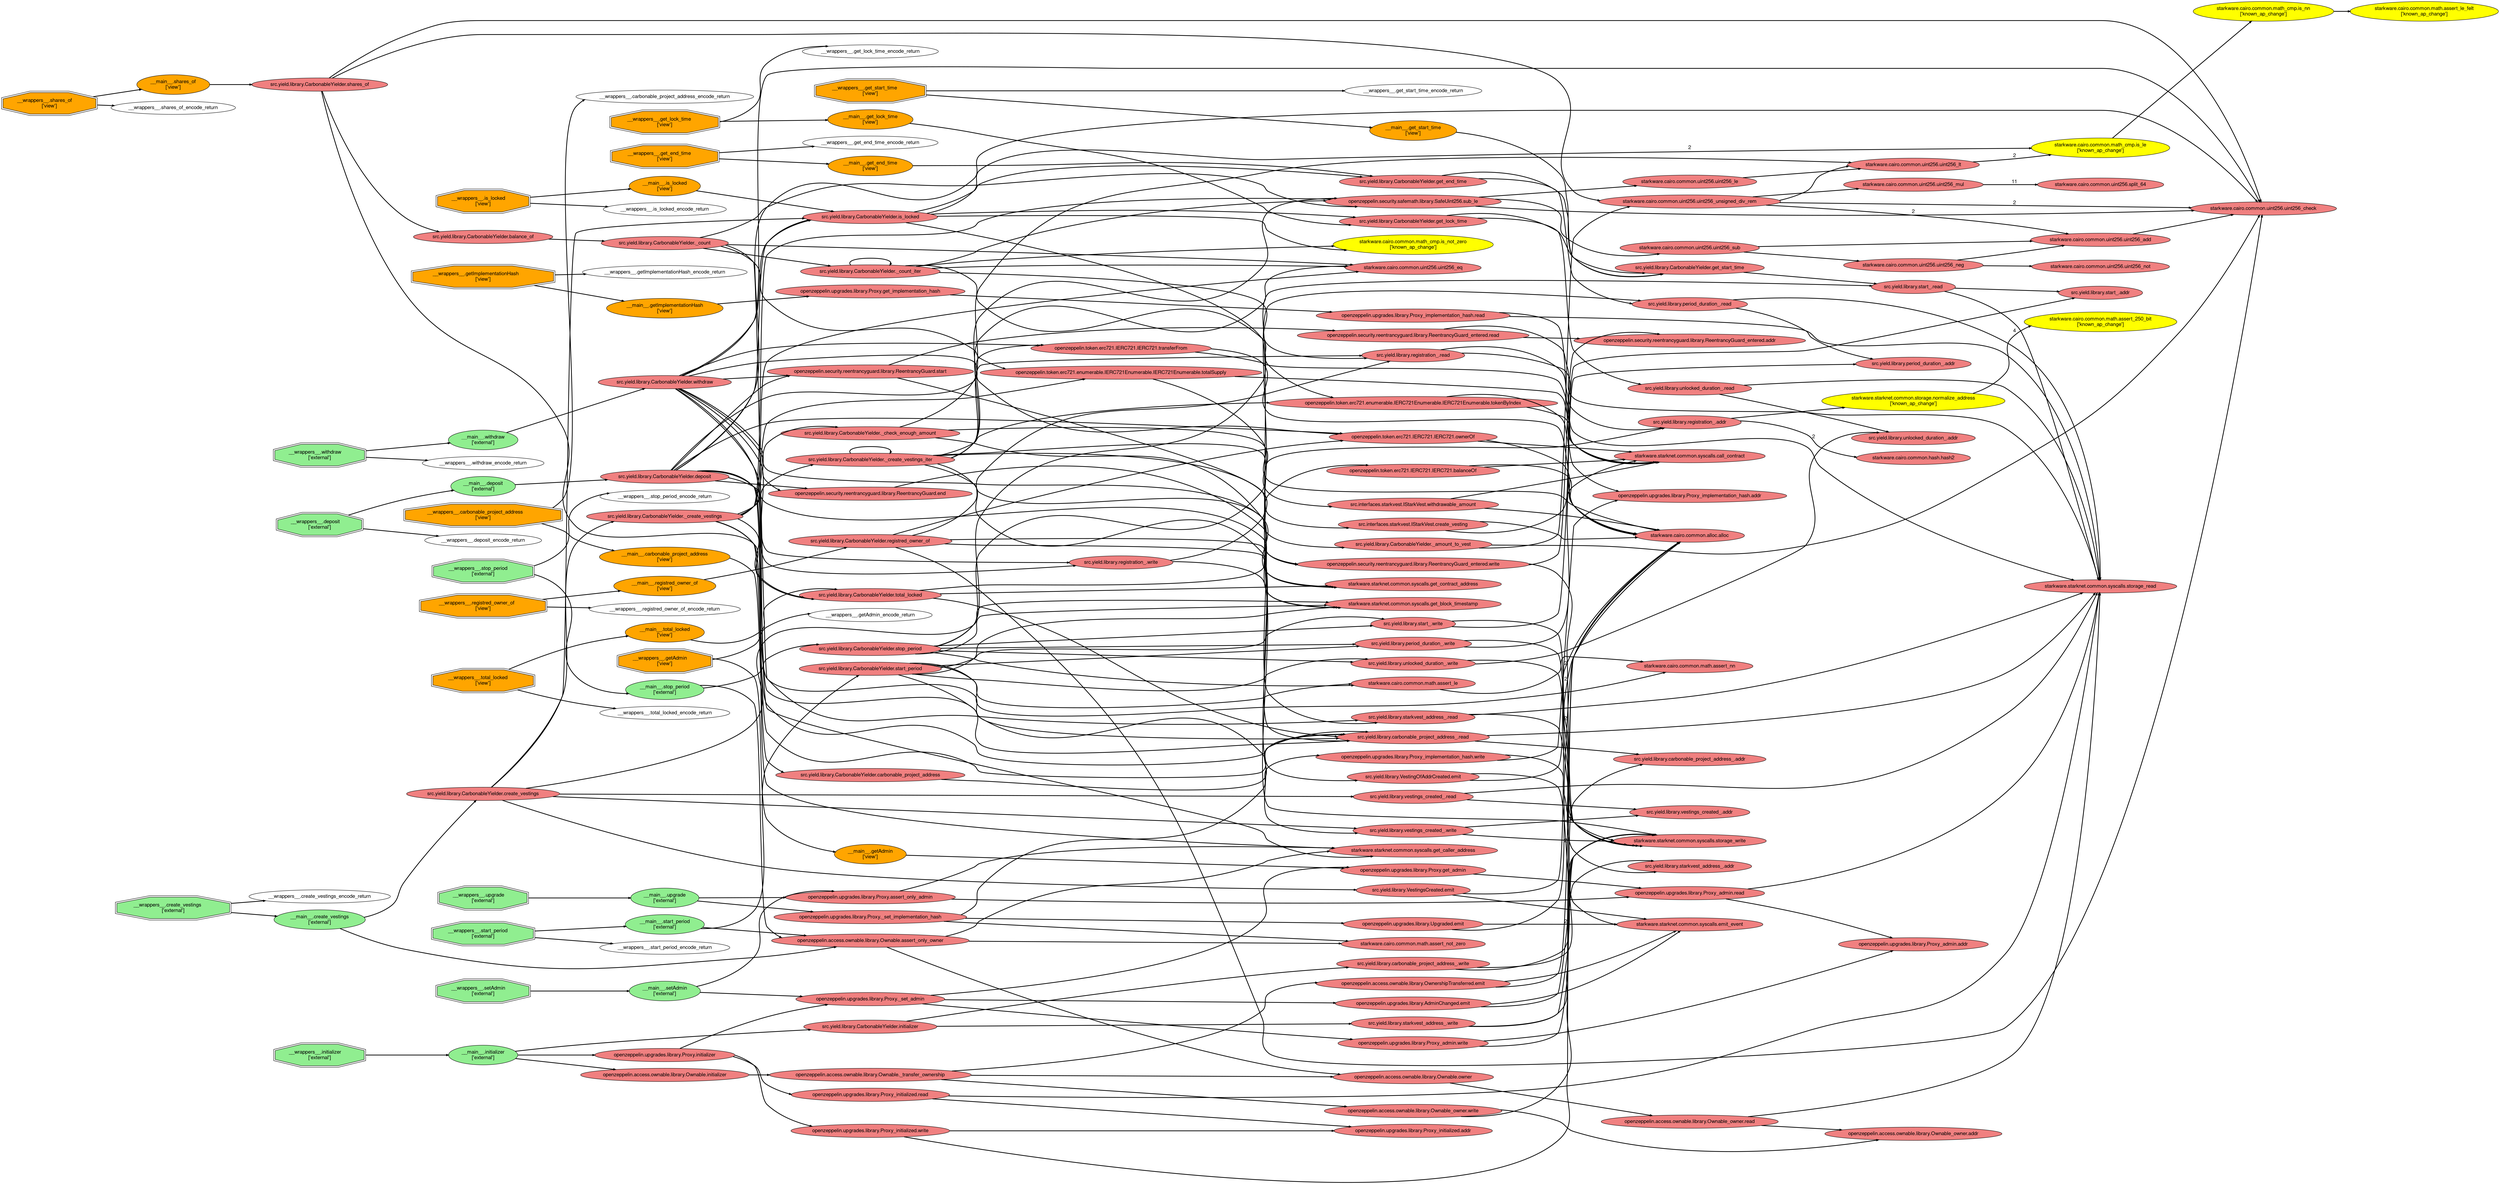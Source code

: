 // Call flow graph
digraph CarbonableYielder {
	graph [fontname="Helvetica,Arial,sans-serif" fontsize=20 layout=dot newrank=true rankdir=LR]
	node [fontname="Helvetica,Arial,sans-serif" pencolor="#00000044" shape="rect, plaintext" style=filled]
	edge [arrowsize=0.5 fontname="Helvetica,Arial,sans-serif" labeldistance=3 labelfontcolor="#00000080" penwidth=2]
	0 [label="starkware.cairo.common.alloc.alloc" color="" fillcolor=lightcoral shape=oval style=filled]
	3 [label="starkware.cairo.common.hash.hash2" color="" fillcolor=lightcoral shape=oval style=filled]
	9 [label="starkware.cairo.common.math.assert_not_zero" color="" fillcolor=lightcoral shape=oval style=filled]
	14 [label="starkware.cairo.common.math.assert_nn" color="" fillcolor=lightcoral shape=oval style=filled]
	18 [label="starkware.cairo.common.math.assert_le" color="" fillcolor=lightcoral shape=oval style=filled]
	23 [label="starkware.cairo.common.math.assert_250_bit\l['known_ap_change']" color="" fillcolor=yellow shape=oval style=filled]
	36 [label="starkware.cairo.common.math.assert_le_felt\l['known_ap_change']" color="" fillcolor=yellow shape=oval style=filled]
	81 [label="starkware.starknet.common.storage.normalize_address\l['known_ap_change']" color="" fillcolor=yellow shape=oval style=filled]
	121 [label="starkware.starknet.common.syscalls.call_contract" color="" fillcolor=lightcoral shape=oval style=filled]
	133 [label="starkware.starknet.common.syscalls.get_caller_address" color="" fillcolor=lightcoral shape=oval style=filled]
	140 [label="starkware.starknet.common.syscalls.get_contract_address" color="" fillcolor=lightcoral shape=oval style=filled]
	147 [label="starkware.starknet.common.syscalls.get_block_timestamp" color="" fillcolor=lightcoral shape=oval style=filled]
	154 [label="starkware.starknet.common.syscalls.storage_read" color="" fillcolor=lightcoral shape=oval style=filled]
	162 [label="starkware.starknet.common.syscalls.storage_write" color="" fillcolor=lightcoral shape=oval style=filled]
	170 [label="starkware.starknet.common.syscalls.emit_event" color="" fillcolor=lightcoral shape=oval style=filled]
	180 [label="starkware.cairo.common.math_cmp.is_not_zero\l['known_ap_change']" color="" fillcolor=yellow shape=oval style=filled]
	188 [label="starkware.cairo.common.math_cmp.is_nn\l['known_ap_change']" color="" fillcolor=yellow shape=oval style=filled]
	221 [label="starkware.cairo.common.math_cmp.is_le\l['known_ap_change']" color="" fillcolor=yellow shape=oval style=filled]
	226 [label="starkware.cairo.common.uint256.uint256_check" color="" fillcolor=lightcoral shape=oval style=filled]
	231 [label="starkware.cairo.common.uint256.uint256_add" color="" fillcolor=lightcoral shape=oval style=filled]
	253 [label="starkware.cairo.common.uint256.split_64" color="" fillcolor=lightcoral shape=oval style=filled]
	269 [label="starkware.cairo.common.uint256.uint256_mul" color="" fillcolor=lightcoral shape=oval style=filled]
	357 [label="starkware.cairo.common.uint256.uint256_lt" color="" fillcolor=lightcoral shape=oval style=filled]
	374 [label="starkware.cairo.common.uint256.uint256_le" color="" fillcolor=lightcoral shape=oval style=filled]
	386 [label="starkware.cairo.common.uint256.uint256_unsigned_div_rem" color="" fillcolor=lightcoral shape=oval style=filled]
	446 [label="starkware.cairo.common.uint256.uint256_not" color="" fillcolor=lightcoral shape=oval style=filled]
	454 [label="starkware.cairo.common.uint256.uint256_neg" color="" fillcolor=lightcoral shape=oval style=filled]
	469 [label="starkware.cairo.common.uint256.uint256_sub" color="" fillcolor=lightcoral shape=oval style=filled]
	485 [label="starkware.cairo.common.uint256.uint256_eq" color="" fillcolor=lightcoral shape=oval style=filled]
	507 [label="openzeppelin.access.ownable.library.OwnershipTransferred.emit" color="" fillcolor=lightcoral shape=oval style=filled]
	532 [label="openzeppelin.access.ownable.library.Ownable_owner.addr" color="" fillcolor=lightcoral shape=oval style=filled]
	537 [label="openzeppelin.access.ownable.library.Ownable_owner.read" color="" fillcolor=lightcoral shape=oval style=filled]
	550 [label="openzeppelin.access.ownable.library.Ownable_owner.write" color="" fillcolor=lightcoral shape=oval style=filled]
	562 [label="openzeppelin.access.ownable.library.Ownable.initializer" color="" fillcolor=lightcoral shape=oval style=filled]
	569 [label="openzeppelin.access.ownable.library.Ownable.assert_only_owner" color="" fillcolor=lightcoral shape=oval style=filled]
	584 [label="openzeppelin.access.ownable.library.Ownable.owner" color="" fillcolor=lightcoral shape=oval style=filled]
	590 [label="openzeppelin.access.ownable.library.Ownable._transfer_ownership" color="" fillcolor=lightcoral shape=oval style=filled]
	611 [label="openzeppelin.upgrades.library.Upgraded.emit" color="" fillcolor=lightcoral shape=oval style=filled]
	635 [label="openzeppelin.upgrades.library.AdminChanged.emit" color="" fillcolor=lightcoral shape=oval style=filled]
	660 [label="openzeppelin.upgrades.library.Proxy_implementation_hash.addr" color="" fillcolor=lightcoral shape=oval style=filled]
	665 [label="openzeppelin.upgrades.library.Proxy_implementation_hash.read" color="" fillcolor=lightcoral shape=oval style=filled]
	678 [label="openzeppelin.upgrades.library.Proxy_implementation_hash.write" color="" fillcolor=lightcoral shape=oval style=filled]
	690 [label="openzeppelin.upgrades.library.Proxy_admin.addr" color="" fillcolor=lightcoral shape=oval style=filled]
	695 [label="openzeppelin.upgrades.library.Proxy_admin.read" color="" fillcolor=lightcoral shape=oval style=filled]
	708 [label="openzeppelin.upgrades.library.Proxy_admin.write" color="" fillcolor=lightcoral shape=oval style=filled]
	720 [label="openzeppelin.upgrades.library.Proxy_initialized.addr" color="" fillcolor=lightcoral shape=oval style=filled]
	725 [label="openzeppelin.upgrades.library.Proxy_initialized.read" color="" fillcolor=lightcoral shape=oval style=filled]
	738 [label="openzeppelin.upgrades.library.Proxy_initialized.write" color="" fillcolor=lightcoral shape=oval style=filled]
	750 [label="openzeppelin.upgrades.library.Proxy.initializer" color="" fillcolor=lightcoral shape=oval style=filled]
	768 [label="openzeppelin.upgrades.library.Proxy.assert_only_admin" color="" fillcolor=lightcoral shape=oval style=filled]
	781 [label="openzeppelin.upgrades.library.Proxy.get_implementation_hash" color="" fillcolor=lightcoral shape=oval style=filled]
	787 [label="openzeppelin.upgrades.library.Proxy.get_admin" color="" fillcolor=lightcoral shape=oval style=filled]
	793 [label="openzeppelin.upgrades.library.Proxy._set_admin" color="" fillcolor=lightcoral shape=oval style=filled]
	814 [label="openzeppelin.upgrades.library.Proxy._set_implementation_hash" color="" fillcolor=lightcoral shape=oval style=filled]
	832 [label="openzeppelin.security.safemath.library.SafeUint256.sub_le" color="" fillcolor=lightcoral shape=oval style=filled]
	859 [label="openzeppelin.token.erc721.IERC721.IERC721.balanceOf" color="" fillcolor=lightcoral shape=oval style=filled]
	883 [label="openzeppelin.token.erc721.IERC721.IERC721.ownerOf" color="" fillcolor=lightcoral shape=oval style=filled]
	907 [label="openzeppelin.token.erc721.IERC721.IERC721.transferFrom" color="" fillcolor=lightcoral shape=oval style=filled]
	929 [label="openzeppelin.token.erc721.enumerable.IERC721Enumerable.IERC721Enumerable.totalSupply" color="" fillcolor=lightcoral shape=oval style=filled]
	950 [label="openzeppelin.token.erc721.enumerable.IERC721Enumerable.IERC721Enumerable.tokenByIndex" color="" fillcolor=lightcoral shape=oval style=filled]
	975 [label="openzeppelin.security.reentrancyguard.library.ReentrancyGuard_entered.addr" color="" fillcolor=lightcoral shape=oval style=filled]
	980 [label="openzeppelin.security.reentrancyguard.library.ReentrancyGuard_entered.read" color="" fillcolor=lightcoral shape=oval style=filled]
	993 [label="openzeppelin.security.reentrancyguard.library.ReentrancyGuard_entered.write" color="" fillcolor=lightcoral shape=oval style=filled]
	1005 [label="openzeppelin.security.reentrancyguard.library.ReentrancyGuard.start" color="" fillcolor=lightcoral shape=oval style=filled]
	1020 [label="openzeppelin.security.reentrancyguard.library.ReentrancyGuard.end" color="" fillcolor=lightcoral shape=oval style=filled]
	1028 [label="src.interfaces.starkvest.IStarkVest.withdrawable_amount" color="" fillcolor=lightcoral shape=oval style=filled]
	1049 [label="src.interfaces.starkvest.IStarkVest.create_vesting" color="" fillcolor=lightcoral shape=oval style=filled]
	1079 [label="src.yield.library.VestingsCreated.emit" color="" fillcolor=lightcoral shape=oval style=filled]
	1104 [label="src.yield.library.VestingOfAddrCreated.emit" color="" fillcolor=lightcoral shape=oval style=filled]
	1130 [label="src.yield.library.carbonable_project_address_.addr" color="" fillcolor=lightcoral shape=oval style=filled]
	1135 [label="src.yield.library.carbonable_project_address_.read" color="" fillcolor=lightcoral shape=oval style=filled]
	1148 [label="src.yield.library.carbonable_project_address_.write" color="" fillcolor=lightcoral shape=oval style=filled]
	1160 [label="src.yield.library.starkvest_address_.addr" color="" fillcolor=lightcoral shape=oval style=filled]
	1165 [label="src.yield.library.starkvest_address_.read" color="" fillcolor=lightcoral shape=oval style=filled]
	1178 [label="src.yield.library.starkvest_address_.write" color="" fillcolor=lightcoral shape=oval style=filled]
	1190 [label="src.yield.library.start_.addr" color="" fillcolor=lightcoral shape=oval style=filled]
	1195 [label="src.yield.library.start_.read" color="" fillcolor=lightcoral shape=oval style=filled]
	1208 [label="src.yield.library.start_.write" color="" fillcolor=lightcoral shape=oval style=filled]
	1220 [label="src.yield.library.unlocked_duration_.addr" color="" fillcolor=lightcoral shape=oval style=filled]
	1225 [label="src.yield.library.unlocked_duration_.read" color="" fillcolor=lightcoral shape=oval style=filled]
	1238 [label="src.yield.library.unlocked_duration_.write" color="" fillcolor=lightcoral shape=oval style=filled]
	1250 [label="src.yield.library.period_duration_.addr" color="" fillcolor=lightcoral shape=oval style=filled]
	1255 [label="src.yield.library.period_duration_.read" color="" fillcolor=lightcoral shape=oval style=filled]
	1268 [label="src.yield.library.period_duration_.write" color="" fillcolor=lightcoral shape=oval style=filled]
	1280 [label="src.yield.library.registration_.addr" color="" fillcolor=lightcoral shape=oval style=filled]
	1297 [label="src.yield.library.registration_.read" color="" fillcolor=lightcoral shape=oval style=filled]
	1312 [label="src.yield.library.registration_.write" color="" fillcolor=lightcoral shape=oval style=filled]
	1326 [label="src.yield.library.vestings_created_.addr" color="" fillcolor=lightcoral shape=oval style=filled]
	1331 [label="src.yield.library.vestings_created_.read" color="" fillcolor=lightcoral shape=oval style=filled]
	1344 [label="src.yield.library.vestings_created_.write" color="" fillcolor=lightcoral shape=oval style=filled]
	1356 [label="src.yield.library.CarbonableYielder.initializer" color="" fillcolor=lightcoral shape=oval style=filled]
	1366 [label="src.yield.library.CarbonableYielder.carbonable_project_address" color="" fillcolor=lightcoral shape=oval style=filled]
	1372 [label="src.yield.library.CarbonableYielder.get_start_time" color="" fillcolor=lightcoral shape=oval style=filled]
	1378 [label="src.yield.library.CarbonableYielder.get_lock_time" color="" fillcolor=lightcoral shape=oval style=filled]
	1393 [label="src.yield.library.CarbonableYielder.get_end_time" color="" fillcolor=lightcoral shape=oval style=filled]
	1408 [label="src.yield.library.CarbonableYielder.is_locked" color="" fillcolor=lightcoral shape=oval style=filled]
	1443 [label="src.yield.library.CarbonableYielder.total_locked" color="" fillcolor=lightcoral shape=oval style=filled]
	1463 [label="src.yield.library.CarbonableYielder.shares_of" color="" fillcolor=lightcoral shape=oval style=filled]
	1497 [label="src.yield.library.CarbonableYielder.balance_of" color="" fillcolor=lightcoral shape=oval style=filled]
	1506 [label="src.yield.library.CarbonableYielder.registred_owner_of" color="" fillcolor=lightcoral shape=oval style=filled]
	1535 [label="src.yield.library.CarbonableYielder.start_period" color="" fillcolor=lightcoral shape=oval style=filled]
	1565 [label="src.yield.library.CarbonableYielder.stop_period" color="" fillcolor=lightcoral shape=oval style=filled]
	1601 [label="src.yield.library.CarbonableYielder.deposit" color="" fillcolor=lightcoral shape=oval style=filled]
	1656 [label="src.yield.library.CarbonableYielder.withdraw" color="" fillcolor=lightcoral shape=oval style=filled]
	1712 [label="src.yield.library.CarbonableYielder.create_vestings" color="" fillcolor=lightcoral shape=oval style=filled]
	1758 [label="src.yield.library.CarbonableYielder._count" color="" fillcolor=lightcoral shape=oval style=filled]
	1813 [label="src.yield.library.CarbonableYielder._count_iter" color="" fillcolor=lightcoral shape=oval style=filled]
	1878 [label="src.yield.library.CarbonableYielder._create_vestings" color="" fillcolor=lightcoral shape=oval style=filled]
	1959 [label="src.yield.library.CarbonableYielder._check_enough_amount" color="" fillcolor=lightcoral shape=oval style=filled]
	1982 [label="src.yield.library.CarbonableYielder._create_vestings_iter" color="" fillcolor=lightcoral shape=oval style=filled]
	2089 [label="src.yield.library.CarbonableYielder._amount_to_vest" color="" fillcolor=lightcoral shape=oval style=filled]
	2108 [label="__main__.initializer\l['external']" color="" fillcolor=lightgreen shape=oval style=filled]
	2122 [label="__wrappers__.initializer\l['external']" color="" fillcolor=lightgreen shape=doubleoctagon style=filled]
	2143 [label="__main__.getImplementationHash\l['view']" color="" fillcolor=orange shape=oval style=filled]
	2149 [label="__wrappers__.getImplementationHash_encode_return" color="" fillcolor=white shape=oval style=solid]
	2158 [label="__wrappers__.getImplementationHash\l['view']" color="" fillcolor=orange shape=doubleoctagon style=filled]
	2173 [label="__main__.getAdmin\l['view']" color="" fillcolor=orange shape=oval style=filled]
	2179 [label="__wrappers__.getAdmin_encode_return" color="" fillcolor=white shape=oval style=solid]
	2188 [label="__wrappers__.getAdmin\l['view']" color="" fillcolor=orange shape=doubleoctagon style=filled]
	2203 [label="__main__.upgrade\l['external']" color="" fillcolor=lightgreen shape=oval style=filled]
	2212 [label="__wrappers__.upgrade\l['external']" color="" fillcolor=lightgreen shape=doubleoctagon style=filled]
	2230 [label="__main__.setAdmin\l['external']" color="" fillcolor=lightgreen shape=oval style=filled]
	2239 [label="__wrappers__.setAdmin\l['external']" color="" fillcolor=lightgreen shape=doubleoctagon style=filled]
	2257 [label="__main__.carbonable_project_address\l['view']" color="" fillcolor=orange shape=oval style=filled]
	2263 [label="__wrappers__.carbonable_project_address_encode_return" color="" fillcolor=white shape=oval style=solid]
	2272 [label="__wrappers__.carbonable_project_address\l['view']" color="" fillcolor=orange shape=doubleoctagon style=filled]
	2287 [label="__main__.get_start_time\l['view']" color="" fillcolor=orange shape=oval style=filled]
	2293 [label="__wrappers__.get_start_time_encode_return" color="" fillcolor=white shape=oval style=solid]
	2302 [label="__wrappers__.get_start_time\l['view']" color="" fillcolor=orange shape=doubleoctagon style=filled]
	2317 [label="__main__.get_lock_time\l['view']" color="" fillcolor=orange shape=oval style=filled]
	2323 [label="__wrappers__.get_lock_time_encode_return" color="" fillcolor=white shape=oval style=solid]
	2332 [label="__wrappers__.get_lock_time\l['view']" color="" fillcolor=orange shape=doubleoctagon style=filled]
	2347 [label="__main__.get_end_time\l['view']" color="" fillcolor=orange shape=oval style=filled]
	2353 [label="__wrappers__.get_end_time_encode_return" color="" fillcolor=white shape=oval style=solid]
	2362 [label="__wrappers__.get_end_time\l['view']" color="" fillcolor=orange shape=doubleoctagon style=filled]
	2377 [label="__main__.is_locked\l['view']" color="" fillcolor=orange shape=oval style=filled]
	2383 [label="__wrappers__.is_locked_encode_return" color="" fillcolor=white shape=oval style=solid]
	2392 [label="__wrappers__.is_locked\l['view']" color="" fillcolor=orange shape=doubleoctagon style=filled]
	2407 [label="__main__.total_locked\l['view']" color="" fillcolor=orange shape=oval style=filled]
	2413 [label="__wrappers__.total_locked_encode_return" color="" fillcolor=white shape=oval style=solid]
	2423 [label="__wrappers__.total_locked\l['view']" color="" fillcolor=orange shape=doubleoctagon style=filled]
	2438 [label="__main__.shares_of\l['view']" color="" fillcolor=orange shape=oval style=filled]
	2446 [label="__wrappers__.shares_of_encode_return" color="" fillcolor=white shape=oval style=solid]
	2456 [label="__wrappers__.shares_of\l['view']" color="" fillcolor=orange shape=doubleoctagon style=filled]
	2475 [label="__main__.registred_owner_of\l['view']" color="" fillcolor=orange shape=oval style=filled]
	2483 [label="__wrappers__.registred_owner_of_encode_return" color="" fillcolor=white shape=oval style=solid]
	2492 [label="__wrappers__.registred_owner_of\l['view']" color="" fillcolor=orange shape=doubleoctagon style=filled]
	2511 [label="__main__.create_vestings\l['external']" color="" fillcolor=lightgreen shape=oval style=filled]
	2525 [label="__wrappers__.create_vestings_encode_return" color="" fillcolor=white shape=oval style=solid]
	2534 [label="__wrappers__.create_vestings\l['external']" color="" fillcolor=lightgreen shape=doubleoctagon style=filled]
	2557 [label="__main__.start_period\l['external']" color="" fillcolor=lightgreen shape=oval style=filled]
	2567 [label="__wrappers__.start_period_encode_return" color="" fillcolor=white shape=oval style=solid]
	2576 [label="__wrappers__.start_period\l['external']" color="" fillcolor=lightgreen shape=doubleoctagon style=filled]
	2595 [label="__main__.stop_period\l['external']" color="" fillcolor=lightgreen shape=oval style=filled]
	2603 [label="__wrappers__.stop_period_encode_return" color="" fillcolor=white shape=oval style=solid]
	2612 [label="__wrappers__.stop_period\l['external']" color="" fillcolor=lightgreen shape=doubleoctagon style=filled]
	2627 [label="__main__.deposit\l['external']" color="" fillcolor=lightgreen shape=oval style=filled]
	2635 [label="__wrappers__.deposit_encode_return" color="" fillcolor=white shape=oval style=solid]
	2644 [label="__wrappers__.deposit\l['external']" color="" fillcolor=lightgreen shape=doubleoctagon style=filled]
	2663 [label="__main__.withdraw\l['external']" color="" fillcolor=lightgreen shape=oval style=filled]
	2671 [label="__wrappers__.withdraw_encode_return" color="" fillcolor=white shape=oval style=solid]
	2680 [label="__wrappers__.withdraw\l['external']" color="" fillcolor=lightgreen shape=doubleoctagon style=filled]
	18 -> 14
	81 -> 23 [label=4]
	188 -> 36
	221 -> 188
	231 -> 226
	269 -> 253 [label=11]
	357 -> 221 [label=2]
	374 -> 357
	386 -> 226 [label=2]
	386 -> 269
	386 -> 231
	386 -> 357
	454 -> 446
	454 -> 231
	469 -> 454
	469 -> 231
	507 -> 0 [label=2]
	507 -> 170
	537 -> 532
	537 -> 154
	550 -> 532
	550 -> 162
	562 -> 590
	569 -> 584
	569 -> 133
	569 -> 9
	584 -> 537
	590 -> 584
	590 -> 550
	590 -> 507
	611 -> 0 [label=2]
	611 -> 170
	635 -> 0 [label=2]
	635 -> 170
	665 -> 660
	665 -> 154
	678 -> 660
	678 -> 162
	695 -> 690
	695 -> 154
	708 -> 690
	708 -> 162
	725 -> 720
	725 -> 154
	738 -> 720
	738 -> 162
	750 -> 725
	750 -> 738
	750 -> 793
	768 -> 133
	768 -> 695
	781 -> 665
	787 -> 695
	793 -> 787
	793 -> 708
	793 -> 635
	814 -> 9
	814 -> 678
	814 -> 611
	832 -> 226 [label=2]
	832 -> 374
	832 -> 469
	859 -> 0
	859 -> 121
	883 -> 0
	883 -> 121
	907 -> 0
	907 -> 121
	929 -> 0
	929 -> 121
	950 -> 0
	950 -> 121
	980 -> 975
	980 -> 154
	993 -> 975
	993 -> 162
	1005 -> 980
	1005 -> 993
	1020 -> 993
	1028 -> 0
	1028 -> 121
	1049 -> 0
	1049 -> 121
	1079 -> 0 [label=2]
	1079 -> 170
	1104 -> 0 [label=2]
	1104 -> 170
	1135 -> 1130
	1135 -> 154
	1148 -> 1130
	1148 -> 162
	1165 -> 1160
	1165 -> 154
	1178 -> 1160
	1178 -> 162
	1195 -> 1190
	1195 -> 154
	1208 -> 1190
	1208 -> 162
	1225 -> 1220
	1225 -> 154
	1238 -> 1220
	1238 -> 162
	1255 -> 1250
	1255 -> 154
	1268 -> 1250
	1268 -> 162
	1280 -> 3 [label=2]
	1280 -> 81
	1297 -> 1280
	1297 -> 154
	1312 -> 1280
	1312 -> 162
	1331 -> 1326
	1331 -> 154
	1344 -> 1326
	1344 -> 162
	1356 -> 1148
	1356 -> 1178
	1366 -> 1135
	1372 -> 1195
	1378 -> 1372
	1378 -> 1225
	1393 -> 1372
	1393 -> 1255
	1408 -> 147
	1408 -> 1378
	1408 -> 1393
	1408 -> 221 [label=2]
	1408 -> 180
	1443 -> 140
	1443 -> 1135
	1443 -> 859
	1463 -> 1497
	1463 -> 1443
	1463 -> 226
	1463 -> 386
	1497 -> 1758
	1506 -> 226
	1506 -> 140
	1506 -> 1135
	1506 -> 883
	1506 -> 1297
	1535 -> 14
	1535 -> 18
	1535 -> 147
	1535 -> 1208
	1535 -> 1268
	1535 -> 1238
	1535 -> 1344
	1565 -> 147
	1565 -> 1195
	1565 -> 1255
	1565 -> 18
	1565 -> 1208
	1565 -> 1268
	1565 -> 1238
	1601 -> 1005
	1601 -> 1408
	1601 -> 226
	1601 -> 1135
	1601 -> 133
	1601 -> 140
	1601 -> 907
	1601 -> 883
	1601 -> 1312
	1601 -> 1020
	1656 -> 1005
	1656 -> 1408
	1656 -> 226
	1656 -> 1312
	1656 -> 1135
	1656 -> 140
	1656 -> 133
	1656 -> 907
	1656 -> 883
	1656 -> 1020
	1712 -> 1408
	1712 -> 1331
	1712 -> 1344
	1712 -> 1878
	1712 -> 147
	1712 -> 1079
	1758 -> 1135
	1758 -> 929
	1758 -> 485
	1758 -> 832
	1758 -> 1813
	1813 -> 950
	1813 -> 1297
	1813 -> 180
	1813 -> 485
	1813 -> 832
	1813 -> 1813
	1878 -> 1165
	1878 -> 1135
	1878 -> 929
	1878 -> 485
	1878 -> 1959
	1878 -> 832
	1878 -> 1443
	1878 -> 1982
	1959 -> 1165
	1959 -> 1028
	1959 -> 357
	1982 -> 950
	1982 -> 1297
	1982 -> 2089
	1982 -> 1049
	1982 -> 147
	1982 -> 1104
	1982 -> 485
	1982 -> 832
	1982 -> 1982
	2089 -> 226
	2089 -> 386
	2108 -> 1356
	2108 -> 562
	2108 -> 750
	2122 -> 2108
	2143 -> 781
	2158 -> 2143
	2158 -> 2149
	2173 -> 787
	2188 -> 2173
	2188 -> 2179
	2203 -> 768
	2203 -> 814
	2212 -> 2203
	2230 -> 768
	2230 -> 793
	2239 -> 2230
	2257 -> 1366
	2272 -> 2257
	2272 -> 2263
	2287 -> 1372
	2302 -> 2287
	2302 -> 2293
	2317 -> 1378
	2332 -> 2317
	2332 -> 2323
	2347 -> 1393
	2362 -> 2347
	2362 -> 2353
	2377 -> 1408
	2392 -> 2377
	2392 -> 2383
	2407 -> 1443
	2423 -> 2407
	2423 -> 2413
	2438 -> 1463
	2456 -> 2438
	2456 -> 2446
	2475 -> 1506
	2492 -> 2475
	2492 -> 2483
	2511 -> 569
	2511 -> 1712
	2534 -> 2511
	2534 -> 2525
	2557 -> 569
	2557 -> 1535
	2576 -> 2557
	2576 -> 2567
	2595 -> 569
	2595 -> 1565
	2612 -> 2595
	2612 -> 2603
	2627 -> 1601
	2644 -> 2627
	2644 -> 2635
	2663 -> 1656
	2680 -> 2663
	2680 -> 2671
}
